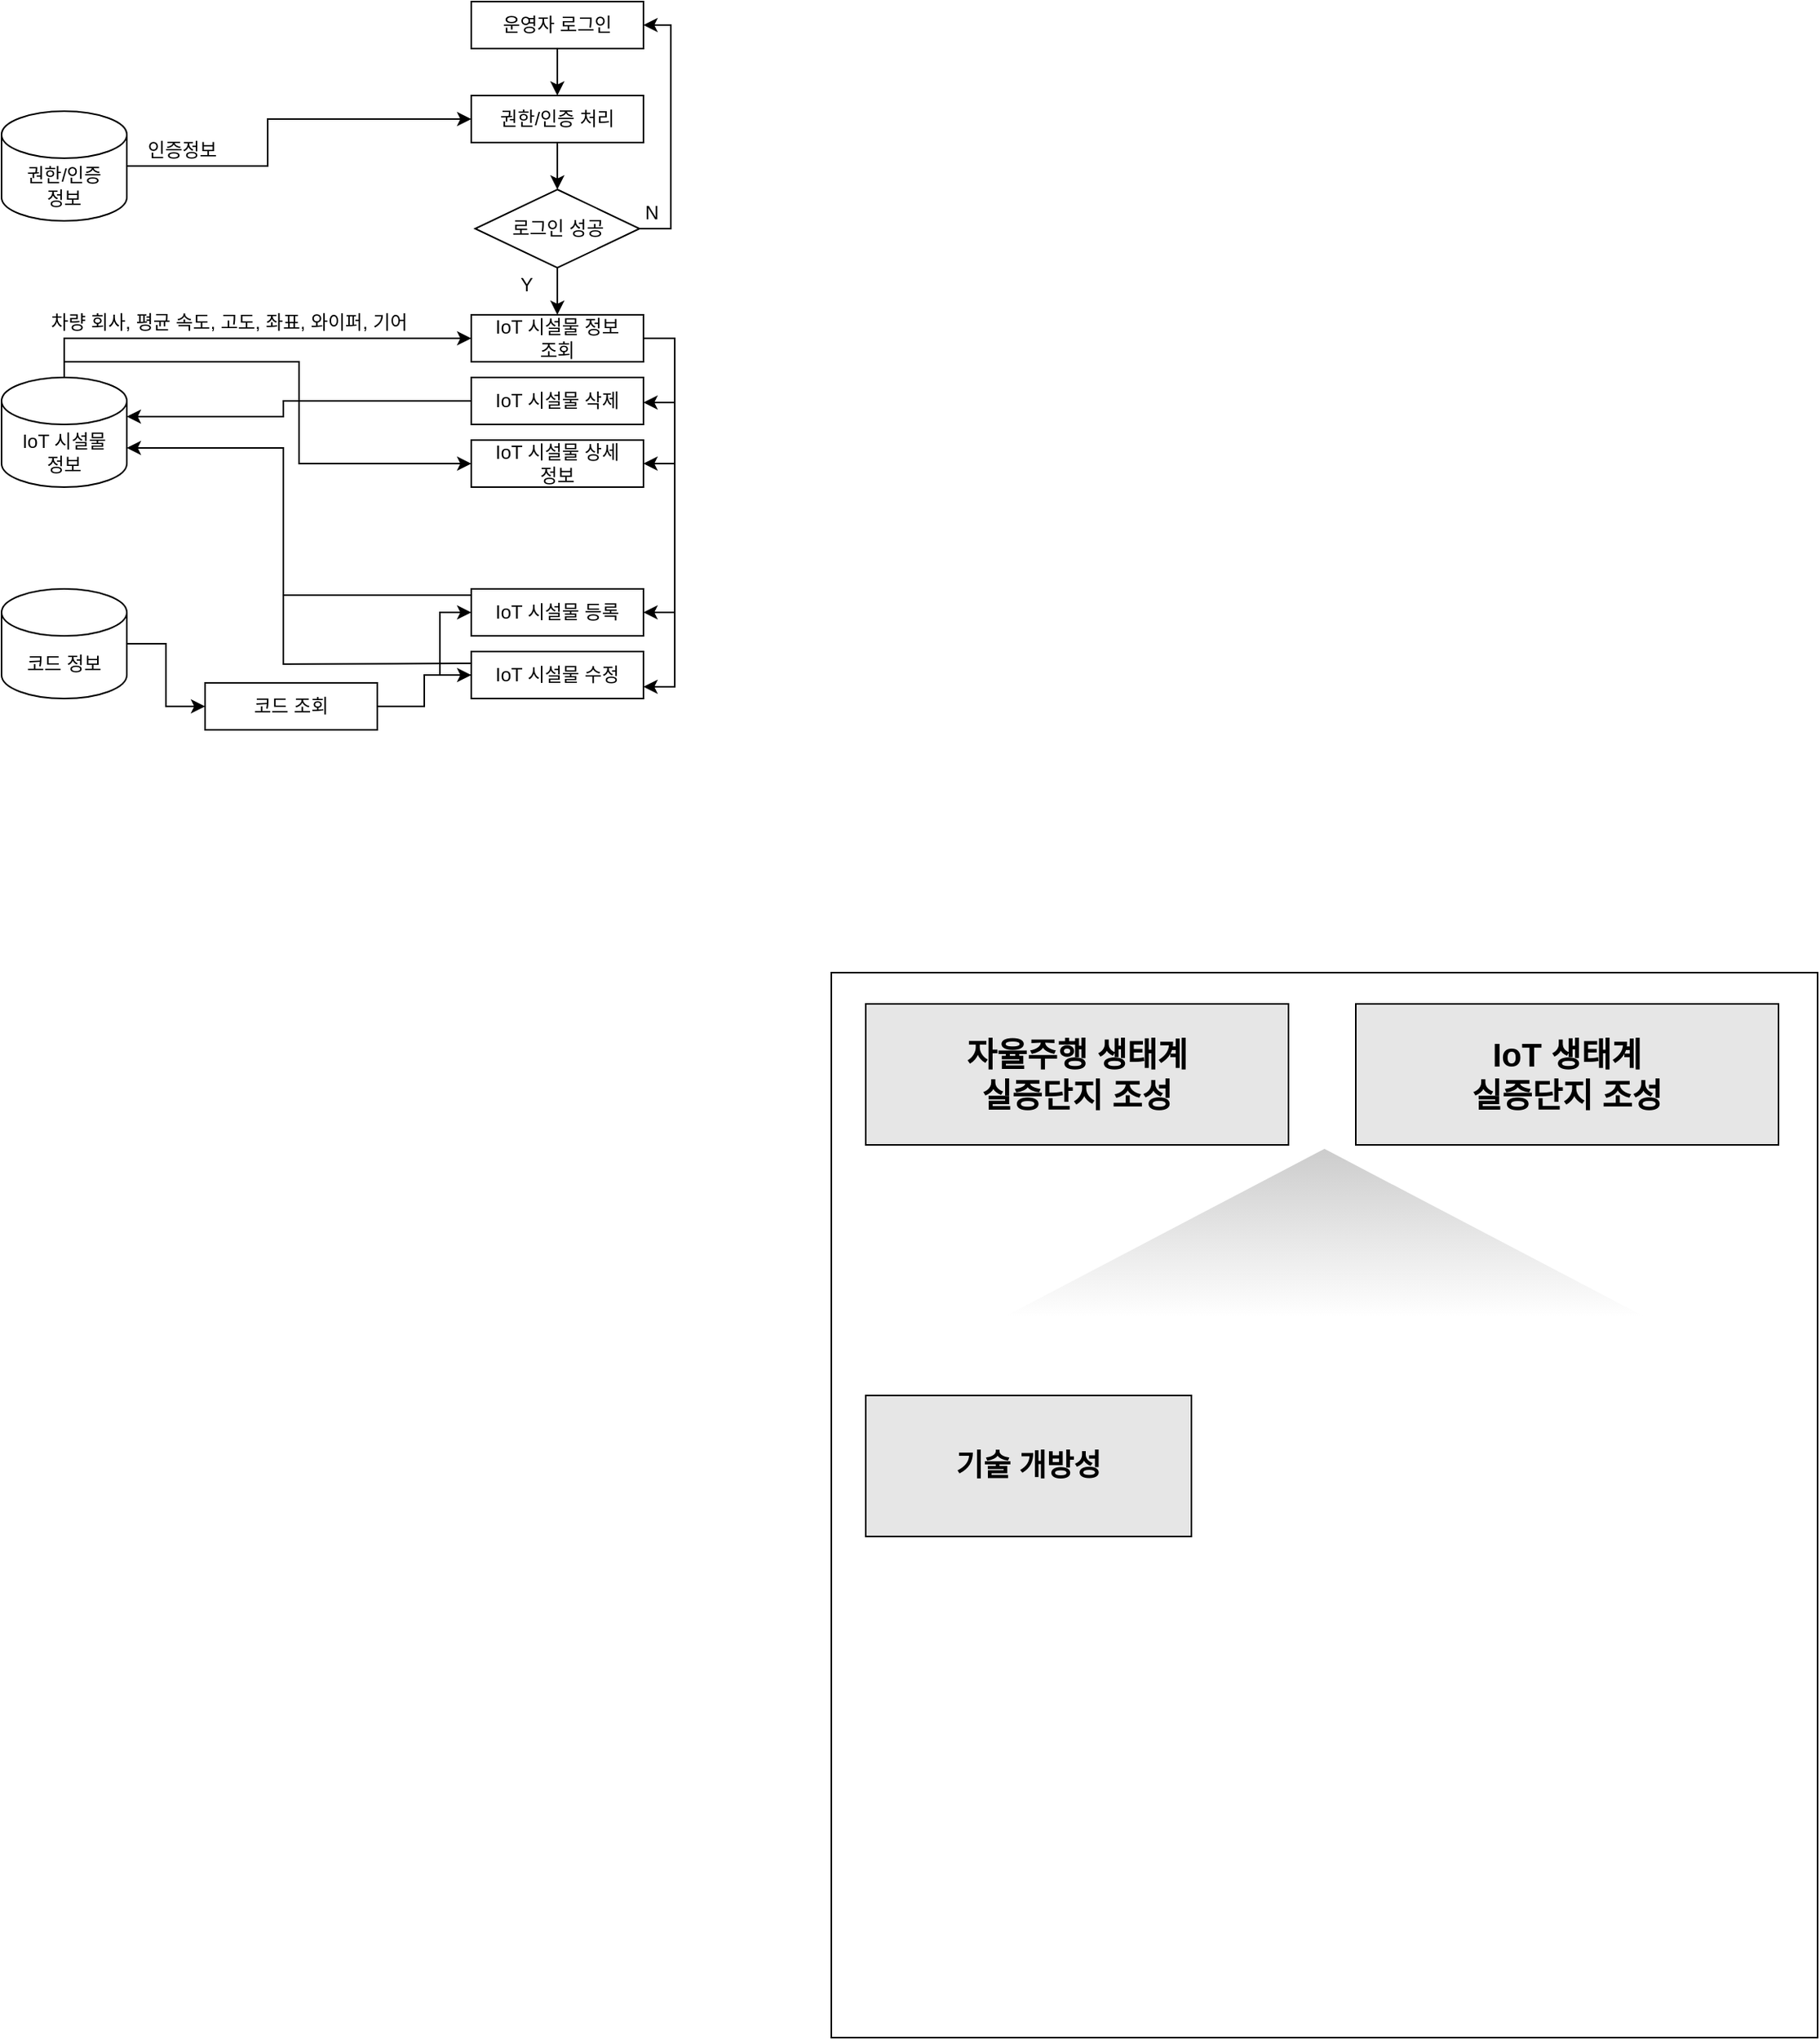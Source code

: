 <mxfile version="20.7.4" type="github">
  <diagram id="C5RBs43oDa-KdzZeNtuy" name="Page-1">
    <mxGraphModel dx="1613" dy="831" grid="1" gridSize="10" guides="1" tooltips="1" connect="1" arrows="1" fold="1" page="1" pageScale="1" pageWidth="827" pageHeight="1169" math="0" shadow="0">
      <root>
        <mxCell id="WIyWlLk6GJQsqaUBKTNV-0" />
        <mxCell id="WIyWlLk6GJQsqaUBKTNV-1" parent="WIyWlLk6GJQsqaUBKTNV-0" />
        <mxCell id="dXCsXWzUOnE5lSZDAf7W-0" value="" style="rounded=0;whiteSpace=wrap;html=1;" parent="WIyWlLk6GJQsqaUBKTNV-1" vertex="1">
          <mxGeometry x="500" y="740" width="630" height="680" as="geometry" />
        </mxCell>
        <mxCell id="dXCsXWzUOnE5lSZDAf7W-1" value="권한/인증&lt;br&gt;정보" style="shape=cylinder3;whiteSpace=wrap;html=1;boundedLbl=1;backgroundOutline=1;size=15;" parent="WIyWlLk6GJQsqaUBKTNV-1" vertex="1">
          <mxGeometry x="-30" y="190" width="80" height="70" as="geometry" />
        </mxCell>
        <mxCell id="dXCsXWzUOnE5lSZDAf7W-2" value="운영자 로그인" style="rounded=0;whiteSpace=wrap;html=1;" parent="WIyWlLk6GJQsqaUBKTNV-1" vertex="1">
          <mxGeometry x="270" y="120" width="110" height="30" as="geometry" />
        </mxCell>
        <mxCell id="dXCsXWzUOnE5lSZDAf7W-3" value="권한/인증 처리" style="rounded=0;whiteSpace=wrap;html=1;" parent="WIyWlLk6GJQsqaUBKTNV-1" vertex="1">
          <mxGeometry x="270" y="180" width="110" height="30" as="geometry" />
        </mxCell>
        <mxCell id="dXCsXWzUOnE5lSZDAf7W-13" value="" style="edgeStyle=orthogonalEdgeStyle;rounded=0;orthogonalLoop=1;jettySize=auto;html=1;entryX=1;entryY=0.5;entryDx=0;entryDy=0;exitX=1;exitY=0.5;exitDx=0;exitDy=0;" parent="WIyWlLk6GJQsqaUBKTNV-1" source="dXCsXWzUOnE5lSZDAf7W-4" target="dXCsXWzUOnE5lSZDAf7W-2" edge="1">
          <mxGeometry relative="1" as="geometry">
            <mxPoint x="420" y="140" as="targetPoint" />
          </mxGeometry>
        </mxCell>
        <mxCell id="dXCsXWzUOnE5lSZDAf7W-4" value="로그인 성공" style="rhombus;whiteSpace=wrap;html=1;" parent="WIyWlLk6GJQsqaUBKTNV-1" vertex="1">
          <mxGeometry x="272.5" y="240" width="105" height="50" as="geometry" />
        </mxCell>
        <mxCell id="dXCsXWzUOnE5lSZDAf7W-7" value="" style="edgeStyle=elbowEdgeStyle;elbow=horizontal;endArrow=classic;html=1;rounded=0;entryX=0;entryY=0.5;entryDx=0;entryDy=0;exitX=1;exitY=0.5;exitDx=0;exitDy=0;exitPerimeter=0;" parent="WIyWlLk6GJQsqaUBKTNV-1" source="dXCsXWzUOnE5lSZDAf7W-1" target="dXCsXWzUOnE5lSZDAf7W-3" edge="1">
          <mxGeometry width="50" height="50" relative="1" as="geometry">
            <mxPoint x="110" y="210" as="sourcePoint" />
            <mxPoint x="160" y="160" as="targetPoint" />
            <Array as="points">
              <mxPoint x="140" y="240" />
            </Array>
          </mxGeometry>
        </mxCell>
        <mxCell id="dXCsXWzUOnE5lSZDAf7W-8" value="인증정보" style="text;html=1;resizable=0;autosize=1;align=center;verticalAlign=middle;points=[];fillColor=none;strokeColor=none;rounded=0;" parent="WIyWlLk6GJQsqaUBKTNV-1" vertex="1">
          <mxGeometry x="50" y="200" width="70" height="30" as="geometry" />
        </mxCell>
        <mxCell id="dXCsXWzUOnE5lSZDAf7W-9" value="" style="endArrow=classic;html=1;rounded=0;exitX=0.5;exitY=1;exitDx=0;exitDy=0;entryX=0.5;entryY=0;entryDx=0;entryDy=0;" parent="WIyWlLk6GJQsqaUBKTNV-1" source="dXCsXWzUOnE5lSZDAf7W-2" target="dXCsXWzUOnE5lSZDAf7W-3" edge="1">
          <mxGeometry width="50" height="50" relative="1" as="geometry">
            <mxPoint x="260" y="230" as="sourcePoint" />
            <mxPoint x="310" y="180" as="targetPoint" />
          </mxGeometry>
        </mxCell>
        <mxCell id="dXCsXWzUOnE5lSZDAf7W-10" value="" style="endArrow=classic;html=1;rounded=0;entryX=0.5;entryY=0;entryDx=0;entryDy=0;exitX=0.5;exitY=1;exitDx=0;exitDy=0;" parent="WIyWlLk6GJQsqaUBKTNV-1" source="dXCsXWzUOnE5lSZDAf7W-3" target="dXCsXWzUOnE5lSZDAf7W-4" edge="1">
          <mxGeometry width="50" height="50" relative="1" as="geometry">
            <mxPoint x="260" y="230" as="sourcePoint" />
            <mxPoint x="310" y="180" as="targetPoint" />
          </mxGeometry>
        </mxCell>
        <mxCell id="dXCsXWzUOnE5lSZDAf7W-11" value="" style="endArrow=classic;html=1;rounded=0;exitX=0.5;exitY=1;exitDx=0;exitDy=0;" parent="WIyWlLk6GJQsqaUBKTNV-1" source="dXCsXWzUOnE5lSZDAf7W-4" edge="1">
          <mxGeometry width="50" height="50" relative="1" as="geometry">
            <mxPoint x="260" y="230" as="sourcePoint" />
            <mxPoint x="325" y="320" as="targetPoint" />
          </mxGeometry>
        </mxCell>
        <mxCell id="dXCsXWzUOnE5lSZDAf7W-14" value="N" style="text;html=1;resizable=0;autosize=1;align=center;verticalAlign=middle;points=[];fillColor=none;strokeColor=none;rounded=0;" parent="WIyWlLk6GJQsqaUBKTNV-1" vertex="1">
          <mxGeometry x="370" y="240" width="30" height="30" as="geometry" />
        </mxCell>
        <mxCell id="dXCsXWzUOnE5lSZDAf7W-16" value="Y" style="text;html=1;align=center;verticalAlign=middle;resizable=0;points=[];autosize=1;strokeColor=none;fillColor=none;" parent="WIyWlLk6GJQsqaUBKTNV-1" vertex="1">
          <mxGeometry x="290" y="286" width="30" height="30" as="geometry" />
        </mxCell>
        <mxCell id="f4TcHpoUOfBV6E7hm2ab-18" value="" style="edgeStyle=orthogonalEdgeStyle;rounded=0;orthogonalLoop=1;jettySize=auto;html=1;endArrow=classic;endFill=1;entryX=1;entryY=0.75;entryDx=0;entryDy=0;" parent="WIyWlLk6GJQsqaUBKTNV-1" source="dXCsXWzUOnE5lSZDAf7W-19" target="f4TcHpoUOfBV6E7hm2ab-2" edge="1">
          <mxGeometry relative="1" as="geometry">
            <mxPoint x="515" y="335" as="targetPoint" />
            <Array as="points">
              <mxPoint x="400" y="335" />
              <mxPoint x="400" y="558" />
            </Array>
          </mxGeometry>
        </mxCell>
        <mxCell id="dXCsXWzUOnE5lSZDAf7W-19" value="IoT 시설물 정보 &lt;br&gt;조회" style="rounded=0;whiteSpace=wrap;html=1;" parent="WIyWlLk6GJQsqaUBKTNV-1" vertex="1">
          <mxGeometry x="270" y="320" width="110" height="30" as="geometry" />
        </mxCell>
        <mxCell id="JHsoXekGntLmaK2EYn77-10" value="" style="edgeStyle=orthogonalEdgeStyle;rounded=0;orthogonalLoop=1;jettySize=auto;html=1;entryX=0;entryY=0.5;entryDx=0;entryDy=0;" parent="WIyWlLk6GJQsqaUBKTNV-1" source="dXCsXWzUOnE5lSZDAf7W-117" target="dXCsXWzUOnE5lSZDAf7W-19" edge="1">
          <mxGeometry relative="1" as="geometry">
            <Array as="points">
              <mxPoint x="10" y="335" />
            </Array>
          </mxGeometry>
        </mxCell>
        <mxCell id="f4TcHpoUOfBV6E7hm2ab-14" value="" style="edgeStyle=orthogonalEdgeStyle;rounded=0;orthogonalLoop=1;jettySize=auto;html=1;endArrow=classic;endFill=1;entryX=0;entryY=0.5;entryDx=0;entryDy=0;" parent="WIyWlLk6GJQsqaUBKTNV-1" target="JHsoXekGntLmaK2EYn77-34" edge="1">
          <mxGeometry relative="1" as="geometry">
            <mxPoint x="10" y="350" as="sourcePoint" />
            <mxPoint x="170" y="395" as="targetPoint" />
            <Array as="points">
              <mxPoint x="160" y="350" />
              <mxPoint x="160" y="415" />
            </Array>
          </mxGeometry>
        </mxCell>
        <mxCell id="dXCsXWzUOnE5lSZDAf7W-117" value="IoT 시설물&lt;br&gt;정보" style="shape=cylinder3;whiteSpace=wrap;html=1;boundedLbl=1;backgroundOutline=1;size=15;" parent="WIyWlLk6GJQsqaUBKTNV-1" vertex="1">
          <mxGeometry x="-30" y="360" width="80" height="70" as="geometry" />
        </mxCell>
        <mxCell id="f4TcHpoUOfBV6E7hm2ab-15" value="" style="edgeStyle=orthogonalEdgeStyle;rounded=0;orthogonalLoop=1;jettySize=auto;html=1;endArrow=classic;endFill=1;entryX=1;entryY=0;entryDx=0;entryDy=25;entryPerimeter=0;" parent="WIyWlLk6GJQsqaUBKTNV-1" source="JHsoXekGntLmaK2EYn77-1" target="dXCsXWzUOnE5lSZDAf7W-117" edge="1">
          <mxGeometry relative="1" as="geometry">
            <Array as="points">
              <mxPoint x="150" y="375" />
              <mxPoint x="150" y="385" />
            </Array>
          </mxGeometry>
        </mxCell>
        <mxCell id="JHsoXekGntLmaK2EYn77-1" value="IoT 시설물 삭제" style="rounded=0;whiteSpace=wrap;html=1;" parent="WIyWlLk6GJQsqaUBKTNV-1" vertex="1">
          <mxGeometry x="270" y="360" width="110" height="30" as="geometry" />
        </mxCell>
        <mxCell id="f4TcHpoUOfBV6E7hm2ab-6" value="" style="edgeStyle=orthogonalEdgeStyle;rounded=0;orthogonalLoop=1;jettySize=auto;html=1;" parent="WIyWlLk6GJQsqaUBKTNV-1" source="JHsoXekGntLmaK2EYn77-6" target="f4TcHpoUOfBV6E7hm2ab-2" edge="1">
          <mxGeometry relative="1" as="geometry" />
        </mxCell>
        <mxCell id="JHsoXekGntLmaK2EYn77-6" value="코드 조회" style="rounded=0;whiteSpace=wrap;html=1;" parent="WIyWlLk6GJQsqaUBKTNV-1" vertex="1">
          <mxGeometry x="100" y="555" width="110" height="30" as="geometry" />
        </mxCell>
        <mxCell id="JHsoXekGntLmaK2EYn77-34" value="IoT 시설물 상세 &lt;br&gt;정보" style="rounded=0;whiteSpace=wrap;html=1;" parent="WIyWlLk6GJQsqaUBKTNV-1" vertex="1">
          <mxGeometry x="270" y="400" width="110" height="30" as="geometry" />
        </mxCell>
        <mxCell id="f4TcHpoUOfBV6E7hm2ab-4" value="" style="edgeStyle=orthogonalEdgeStyle;rounded=0;orthogonalLoop=1;jettySize=auto;html=1;" parent="WIyWlLk6GJQsqaUBKTNV-1" source="JHsoXekGntLmaK2EYn77-48" target="JHsoXekGntLmaK2EYn77-6" edge="1">
          <mxGeometry relative="1" as="geometry" />
        </mxCell>
        <mxCell id="JHsoXekGntLmaK2EYn77-48" value="코드 정보" style="shape=cylinder3;whiteSpace=wrap;html=1;boundedLbl=1;backgroundOutline=1;size=15;" parent="WIyWlLk6GJQsqaUBKTNV-1" vertex="1">
          <mxGeometry x="-30" y="495" width="80" height="70" as="geometry" />
        </mxCell>
        <mxCell id="f4TcHpoUOfBV6E7hm2ab-11" value="" style="edgeStyle=orthogonalEdgeStyle;rounded=0;orthogonalLoop=1;jettySize=auto;html=1;endArrow=none;endFill=0;" parent="WIyWlLk6GJQsqaUBKTNV-1" edge="1">
          <mxGeometry relative="1" as="geometry">
            <mxPoint x="270" y="499" as="sourcePoint" />
            <mxPoint x="150" y="499" as="targetPoint" />
          </mxGeometry>
        </mxCell>
        <mxCell id="f4TcHpoUOfBV6E7hm2ab-1" value="IoT 시설물 등록" style="rounded=0;whiteSpace=wrap;html=1;" parent="WIyWlLk6GJQsqaUBKTNV-1" vertex="1">
          <mxGeometry x="270" y="495" width="110" height="30" as="geometry" />
        </mxCell>
        <mxCell id="f4TcHpoUOfBV6E7hm2ab-7" style="edgeStyle=orthogonalEdgeStyle;rounded=0;orthogonalLoop=1;jettySize=auto;html=1;exitX=0;exitY=0.5;exitDx=0;exitDy=0;entryX=0;entryY=0.5;entryDx=0;entryDy=0;" parent="WIyWlLk6GJQsqaUBKTNV-1" source="f4TcHpoUOfBV6E7hm2ab-2" target="f4TcHpoUOfBV6E7hm2ab-1" edge="1">
          <mxGeometry relative="1" as="geometry" />
        </mxCell>
        <mxCell id="f4TcHpoUOfBV6E7hm2ab-2" value="IoT 시설물 수정" style="rounded=0;whiteSpace=wrap;html=1;" parent="WIyWlLk6GJQsqaUBKTNV-1" vertex="1">
          <mxGeometry x="270" y="535" width="110" height="30" as="geometry" />
        </mxCell>
        <mxCell id="f4TcHpoUOfBV6E7hm2ab-3" value="차량 회사, 평균 속도, 고도, 좌표, 와이퍼, 기어" style="text;html=1;resizable=0;autosize=1;align=center;verticalAlign=middle;points=[];fillColor=none;strokeColor=none;rounded=0;" parent="WIyWlLk6GJQsqaUBKTNV-1" vertex="1">
          <mxGeometry x="-20" y="310" width="270" height="30" as="geometry" />
        </mxCell>
        <mxCell id="f4TcHpoUOfBV6E7hm2ab-9" value="" style="endArrow=classic;html=1;rounded=0;exitX=0;exitY=0.25;exitDx=0;exitDy=0;entryX=1;entryY=0;entryDx=0;entryDy=45;entryPerimeter=0;" parent="WIyWlLk6GJQsqaUBKTNV-1" source="f4TcHpoUOfBV6E7hm2ab-2" target="dXCsXWzUOnE5lSZDAf7W-117" edge="1">
          <mxGeometry width="50" height="50" relative="1" as="geometry">
            <mxPoint x="140" y="420" as="sourcePoint" />
            <mxPoint x="190" y="370" as="targetPoint" />
            <Array as="points">
              <mxPoint x="150" y="543" />
              <mxPoint x="150" y="405" />
            </Array>
          </mxGeometry>
        </mxCell>
        <mxCell id="f4TcHpoUOfBV6E7hm2ab-19" value="" style="endArrow=classic;html=1;rounded=0;entryX=1;entryY=0.5;entryDx=0;entryDy=0;" parent="WIyWlLk6GJQsqaUBKTNV-1" target="f4TcHpoUOfBV6E7hm2ab-1" edge="1">
          <mxGeometry width="50" height="50" relative="1" as="geometry">
            <mxPoint x="400" y="510" as="sourcePoint" />
            <mxPoint x="240" y="370" as="targetPoint" />
          </mxGeometry>
        </mxCell>
        <mxCell id="f4TcHpoUOfBV6E7hm2ab-20" value="" style="endArrow=classic;html=1;rounded=0;entryX=1;entryY=0.5;entryDx=0;entryDy=0;" parent="WIyWlLk6GJQsqaUBKTNV-1" edge="1">
          <mxGeometry width="50" height="50" relative="1" as="geometry">
            <mxPoint x="400" y="376" as="sourcePoint" />
            <mxPoint x="380" y="376" as="targetPoint" />
          </mxGeometry>
        </mxCell>
        <mxCell id="f4TcHpoUOfBV6E7hm2ab-21" value="" style="endArrow=classic;html=1;rounded=0;entryX=1;entryY=0.5;entryDx=0;entryDy=0;" parent="WIyWlLk6GJQsqaUBKTNV-1" edge="1">
          <mxGeometry width="50" height="50" relative="1" as="geometry">
            <mxPoint x="400" y="415" as="sourcePoint" />
            <mxPoint x="380" y="415" as="targetPoint" />
          </mxGeometry>
        </mxCell>
        <mxCell id="ivhpfwpFvVWBJYwfZajC-0" value="&lt;b style=&quot;font-size: 21px;&quot;&gt;자율주행 생태계&lt;br&gt;실증단지 조성&lt;/b&gt;" style="rounded=0;whiteSpace=wrap;html=1;fillStyle=auto;fillColor=#E6E6E6;" vertex="1" parent="WIyWlLk6GJQsqaUBKTNV-1">
          <mxGeometry x="522" y="760" width="270" height="90" as="geometry" />
        </mxCell>
        <mxCell id="ivhpfwpFvVWBJYwfZajC-1" value="&lt;font style=&quot;font-size: 21px;&quot;&gt;&lt;b&gt;IoT 생태계&lt;br&gt;실증단지 조성&lt;/b&gt;&lt;/font&gt;" style="rounded=0;whiteSpace=wrap;html=1;fillColor=#E6E6E6;" vertex="1" parent="WIyWlLk6GJQsqaUBKTNV-1">
          <mxGeometry x="835" y="760" width="270" height="90" as="geometry" />
        </mxCell>
        <mxCell id="ivhpfwpFvVWBJYwfZajC-2" value="" style="triangle;whiteSpace=wrap;html=1;labelBackgroundColor=#ffffff;fillStyle=auto;fontSize=21;fontColor=none;fillColor=default;rotation=-90;gradientColor=#CCCCCC;gradientDirection=east;strokeColor=none;" vertex="1" parent="WIyWlLk6GJQsqaUBKTNV-1">
          <mxGeometry x="761.25" y="701.25" width="107.5" height="410" as="geometry" />
        </mxCell>
        <mxCell id="ivhpfwpFvVWBJYwfZajC-5" value="&lt;span style=&quot;font-size: 19px;&quot;&gt;&lt;b&gt;기술 개방성&lt;/b&gt;&lt;/span&gt;" style="rounded=0;whiteSpace=wrap;html=1;fillStyle=auto;fillColor=#E6E6E6;" vertex="1" parent="WIyWlLk6GJQsqaUBKTNV-1">
          <mxGeometry x="522" y="1010" width="208" height="90" as="geometry" />
        </mxCell>
      </root>
    </mxGraphModel>
  </diagram>
</mxfile>
